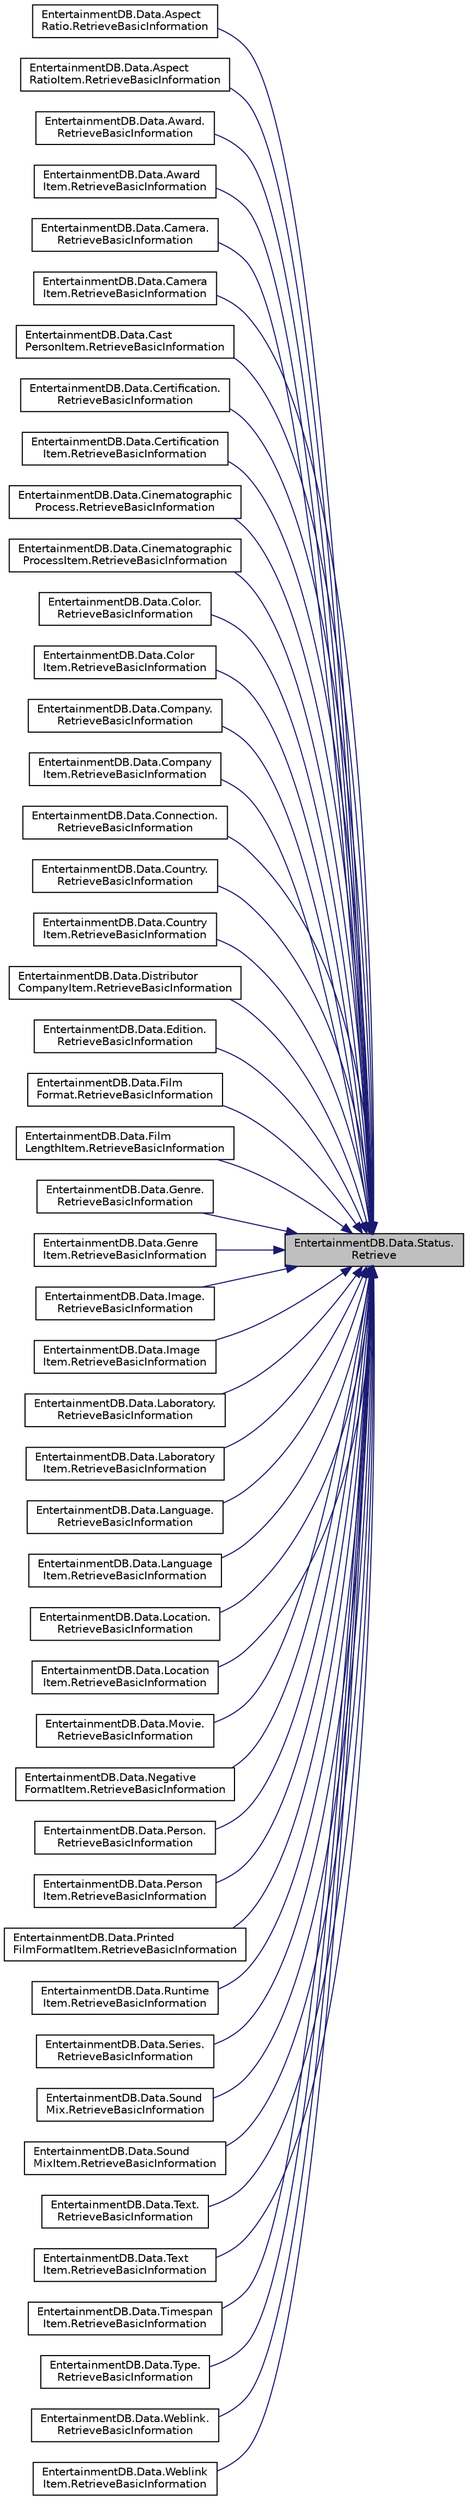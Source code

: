 digraph "EntertainmentDB.Data.Status.Retrieve"
{
 // LATEX_PDF_SIZE
  edge [fontname="Helvetica",fontsize="10",labelfontname="Helvetica",labelfontsize="10"];
  node [fontname="Helvetica",fontsize="10",shape=record];
  rankdir="RL";
  Node1 [label="EntertainmentDB.Data.Status.\lRetrieve",height=0.2,width=0.4,color="black", fillcolor="grey75", style="filled", fontcolor="black",tooltip="Retrieves the information of the status from the database."];
  Node1 -> Node2 [dir="back",color="midnightblue",fontsize="10",style="solid",fontname="Helvetica"];
  Node2 [label="EntertainmentDB.Data.Aspect\lRatio.RetrieveBasicInformation",height=0.2,width=0.4,color="black", fillcolor="white", style="filled",URL="$d4/d02/class_entertainment_d_b_1_1_data_1_1_aspect_ratio.html#a1d90a5dfa6df9b36f5030efa31a42917",tooltip="Retrieves the basic information of the aspect ratio from the database."];
  Node1 -> Node3 [dir="back",color="midnightblue",fontsize="10",style="solid",fontname="Helvetica"];
  Node3 [label="EntertainmentDB.Data.Aspect\lRatioItem.RetrieveBasicInformation",height=0.2,width=0.4,color="black", fillcolor="white", style="filled",URL="$df/d14/class_entertainment_d_b_1_1_data_1_1_aspect_ratio_item.html#a98149e7bb5369669a2851d7718392222",tooltip="Retrieves the basic information of the aspect ratio item from the database."];
  Node1 -> Node4 [dir="back",color="midnightblue",fontsize="10",style="solid",fontname="Helvetica"];
  Node4 [label="EntertainmentDB.Data.Award.\lRetrieveBasicInformation",height=0.2,width=0.4,color="black", fillcolor="white", style="filled",URL="$d5/db0/class_entertainment_d_b_1_1_data_1_1_award.html#ad634afbd0ef7e4bb59baa94326f31109",tooltip="Retrieves the basic information of the award from the database."];
  Node1 -> Node5 [dir="back",color="midnightblue",fontsize="10",style="solid",fontname="Helvetica"];
  Node5 [label="EntertainmentDB.Data.Award\lItem.RetrieveBasicInformation",height=0.2,width=0.4,color="black", fillcolor="white", style="filled",URL="$d7/d1c/class_entertainment_d_b_1_1_data_1_1_award_item.html#a1a5c132fb0c9ef18a526f364935cc144",tooltip="Retrieves the basic information of the award item from the database."];
  Node1 -> Node6 [dir="back",color="midnightblue",fontsize="10",style="solid",fontname="Helvetica"];
  Node6 [label="EntertainmentDB.Data.Camera.\lRetrieveBasicInformation",height=0.2,width=0.4,color="black", fillcolor="white", style="filled",URL="$d2/d7a/class_entertainment_d_b_1_1_data_1_1_camera.html#a7c84a06924f08d5f9b156c0a4e8d96d9",tooltip="Retrieves the basic information of the camera from the database."];
  Node1 -> Node7 [dir="back",color="midnightblue",fontsize="10",style="solid",fontname="Helvetica"];
  Node7 [label="EntertainmentDB.Data.Camera\lItem.RetrieveBasicInformation",height=0.2,width=0.4,color="black", fillcolor="white", style="filled",URL="$d9/dcf/class_entertainment_d_b_1_1_data_1_1_camera_item.html#ae722dacaa5c67b0c688bb14d462ce811",tooltip="Retrieves the basic information of the camera item from the database."];
  Node1 -> Node8 [dir="back",color="midnightblue",fontsize="10",style="solid",fontname="Helvetica"];
  Node8 [label="EntertainmentDB.Data.Cast\lPersonItem.RetrieveBasicInformation",height=0.2,width=0.4,color="black", fillcolor="white", style="filled",URL="$d9/d7a/class_entertainment_d_b_1_1_data_1_1_cast_person_item.html#a01934432393460b79d1164ef74b149e9",tooltip="Retrieves the basic information of the person item from the database."];
  Node1 -> Node9 [dir="back",color="midnightblue",fontsize="10",style="solid",fontname="Helvetica"];
  Node9 [label="EntertainmentDB.Data.Certification.\lRetrieveBasicInformation",height=0.2,width=0.4,color="black", fillcolor="white", style="filled",URL="$d6/d2c/class_entertainment_d_b_1_1_data_1_1_certification.html#a0c0a18755f46b54204da5a9d393975b5",tooltip="Retrieves the basic information of the certification from the database."];
  Node1 -> Node10 [dir="back",color="midnightblue",fontsize="10",style="solid",fontname="Helvetica"];
  Node10 [label="EntertainmentDB.Data.Certification\lItem.RetrieveBasicInformation",height=0.2,width=0.4,color="black", fillcolor="white", style="filled",URL="$d3/d37/class_entertainment_d_b_1_1_data_1_1_certification_item.html#a5c0a0ecfbf14e9acada18b2dea89ea1d",tooltip="Retrieves the basic information of the certification item from the database."];
  Node1 -> Node11 [dir="back",color="midnightblue",fontsize="10",style="solid",fontname="Helvetica"];
  Node11 [label="EntertainmentDB.Data.Cinematographic\lProcess.RetrieveBasicInformation",height=0.2,width=0.4,color="black", fillcolor="white", style="filled",URL="$df/d53/class_entertainment_d_b_1_1_data_1_1_cinematographic_process.html#a857a289917586f4804697b9a0f07a21f",tooltip="Retrieves the basic information of the cinematographic process from the database."];
  Node1 -> Node12 [dir="back",color="midnightblue",fontsize="10",style="solid",fontname="Helvetica"];
  Node12 [label="EntertainmentDB.Data.Cinematographic\lProcessItem.RetrieveBasicInformation",height=0.2,width=0.4,color="black", fillcolor="white", style="filled",URL="$d3/d8c/class_entertainment_d_b_1_1_data_1_1_cinematographic_process_item.html#a0c947db52142824fde82b63327289c9e",tooltip="Retrieves the basic information of the cinematographic process item from the database."];
  Node1 -> Node13 [dir="back",color="midnightblue",fontsize="10",style="solid",fontname="Helvetica"];
  Node13 [label="EntertainmentDB.Data.Color.\lRetrieveBasicInformation",height=0.2,width=0.4,color="black", fillcolor="white", style="filled",URL="$db/dcb/class_entertainment_d_b_1_1_data_1_1_color.html#a35bab4dec4d0aa22b51655e79990603b",tooltip="Retrieves the basic information of the color from the database."];
  Node1 -> Node14 [dir="back",color="midnightblue",fontsize="10",style="solid",fontname="Helvetica"];
  Node14 [label="EntertainmentDB.Data.Color\lItem.RetrieveBasicInformation",height=0.2,width=0.4,color="black", fillcolor="white", style="filled",URL="$dd/d82/class_entertainment_d_b_1_1_data_1_1_color_item.html#abf0f7bed535c806ef134c3f7e5477efa",tooltip="Retrieves the basic information of the color item from the database."];
  Node1 -> Node15 [dir="back",color="midnightblue",fontsize="10",style="solid",fontname="Helvetica"];
  Node15 [label="EntertainmentDB.Data.Company.\lRetrieveBasicInformation",height=0.2,width=0.4,color="black", fillcolor="white", style="filled",URL="$df/d8a/class_entertainment_d_b_1_1_data_1_1_company.html#aaed4c690d86503ba6953f9bb4cec8ec1",tooltip="Retrieves the basic information of the company from the database."];
  Node1 -> Node16 [dir="back",color="midnightblue",fontsize="10",style="solid",fontname="Helvetica"];
  Node16 [label="EntertainmentDB.Data.Company\lItem.RetrieveBasicInformation",height=0.2,width=0.4,color="black", fillcolor="white", style="filled",URL="$d4/de2/class_entertainment_d_b_1_1_data_1_1_company_item.html#a600a48dcd507c415a8ca2f6ea225e589",tooltip="Retrieves the basic information of the company item from the database."];
  Node1 -> Node17 [dir="back",color="midnightblue",fontsize="10",style="solid",fontname="Helvetica"];
  Node17 [label="EntertainmentDB.Data.Connection.\lRetrieveBasicInformation",height=0.2,width=0.4,color="black", fillcolor="white", style="filled",URL="$dc/db2/class_entertainment_d_b_1_1_data_1_1_connection.html#a80fcc86d236307a860ab6a34f32fafa6",tooltip="Retrieves the basic information of the connection from the database."];
  Node1 -> Node18 [dir="back",color="midnightblue",fontsize="10",style="solid",fontname="Helvetica"];
  Node18 [label="EntertainmentDB.Data.Country.\lRetrieveBasicInformation",height=0.2,width=0.4,color="black", fillcolor="white", style="filled",URL="$d5/da7/class_entertainment_d_b_1_1_data_1_1_country.html#ab575736b70887507a87b633491c92511",tooltip="Retrieves the basic information of the country from the database."];
  Node1 -> Node19 [dir="back",color="midnightblue",fontsize="10",style="solid",fontname="Helvetica"];
  Node19 [label="EntertainmentDB.Data.Country\lItem.RetrieveBasicInformation",height=0.2,width=0.4,color="black", fillcolor="white", style="filled",URL="$de/ddd/class_entertainment_d_b_1_1_data_1_1_country_item.html#ac545d34c49f9a335c175990645afd400",tooltip="Retrieves the basic information of the country item from the database."];
  Node1 -> Node20 [dir="back",color="midnightblue",fontsize="10",style="solid",fontname="Helvetica"];
  Node20 [label="EntertainmentDB.Data.Distributor\lCompanyItem.RetrieveBasicInformation",height=0.2,width=0.4,color="black", fillcolor="white", style="filled",URL="$d3/deb/class_entertainment_d_b_1_1_data_1_1_distributor_company_item.html#a5392a19848ef755d50559584a40aeb4b",tooltip="Retrieves the basic information of the person item from the database."];
  Node1 -> Node21 [dir="back",color="midnightblue",fontsize="10",style="solid",fontname="Helvetica"];
  Node21 [label="EntertainmentDB.Data.Edition.\lRetrieveBasicInformation",height=0.2,width=0.4,color="black", fillcolor="white", style="filled",URL="$de/d9a/class_entertainment_d_b_1_1_data_1_1_edition.html#a2a455935c77c083888dfc735c28ede1a",tooltip="Retrieves the basic information of the edition from the database."];
  Node1 -> Node22 [dir="back",color="midnightblue",fontsize="10",style="solid",fontname="Helvetica"];
  Node22 [label="EntertainmentDB.Data.Film\lFormat.RetrieveBasicInformation",height=0.2,width=0.4,color="black", fillcolor="white", style="filled",URL="$de/dc4/class_entertainment_d_b_1_1_data_1_1_film_format.html#af86bc0ca4b57c1775716cfd920994083",tooltip="Retrieves the basic information of the film format from the database."];
  Node1 -> Node23 [dir="back",color="midnightblue",fontsize="10",style="solid",fontname="Helvetica"];
  Node23 [label="EntertainmentDB.Data.Film\lLengthItem.RetrieveBasicInformation",height=0.2,width=0.4,color="black", fillcolor="white", style="filled",URL="$db/d9f/class_entertainment_d_b_1_1_data_1_1_film_length_item.html#aa62e06a37eafee8853dcd365ae923939",tooltip="Retrieves the basic information of the film length item from the database."];
  Node1 -> Node24 [dir="back",color="midnightblue",fontsize="10",style="solid",fontname="Helvetica"];
  Node24 [label="EntertainmentDB.Data.Genre.\lRetrieveBasicInformation",height=0.2,width=0.4,color="black", fillcolor="white", style="filled",URL="$da/df9/class_entertainment_d_b_1_1_data_1_1_genre.html#a1380da5aac0c61aaee6251d136f1ad05",tooltip="Retrieves the basic information of the genre from the database."];
  Node1 -> Node25 [dir="back",color="midnightblue",fontsize="10",style="solid",fontname="Helvetica"];
  Node25 [label="EntertainmentDB.Data.Genre\lItem.RetrieveBasicInformation",height=0.2,width=0.4,color="black", fillcolor="white", style="filled",URL="$de/df1/class_entertainment_d_b_1_1_data_1_1_genre_item.html#a9057f39c0b172d7d85992371bd55d1e4",tooltip="Retrieves the basic information of the genre item from the database."];
  Node1 -> Node26 [dir="back",color="midnightblue",fontsize="10",style="solid",fontname="Helvetica"];
  Node26 [label="EntertainmentDB.Data.Image.\lRetrieveBasicInformation",height=0.2,width=0.4,color="black", fillcolor="white", style="filled",URL="$d0/dee/class_entertainment_d_b_1_1_data_1_1_image.html#a0f80388678059aeda859ad5a192ee20f",tooltip="Retrieves the basic information of the image from the database."];
  Node1 -> Node27 [dir="back",color="midnightblue",fontsize="10",style="solid",fontname="Helvetica"];
  Node27 [label="EntertainmentDB.Data.Image\lItem.RetrieveBasicInformation",height=0.2,width=0.4,color="black", fillcolor="white", style="filled",URL="$d8/d47/class_entertainment_d_b_1_1_data_1_1_image_item.html#aa0b3bb7b0f791fd919163b0bbe30c7c8",tooltip="Retrieves the basic information of the image item from the database."];
  Node1 -> Node28 [dir="back",color="midnightblue",fontsize="10",style="solid",fontname="Helvetica"];
  Node28 [label="EntertainmentDB.Data.Laboratory.\lRetrieveBasicInformation",height=0.2,width=0.4,color="black", fillcolor="white", style="filled",URL="$d7/d28/class_entertainment_d_b_1_1_data_1_1_laboratory.html#a2443fe77a0c4aacedc386de9b1fd0843",tooltip="Retrieves the basic information of the laboratory from the database."];
  Node1 -> Node29 [dir="back",color="midnightblue",fontsize="10",style="solid",fontname="Helvetica"];
  Node29 [label="EntertainmentDB.Data.Laboratory\lItem.RetrieveBasicInformation",height=0.2,width=0.4,color="black", fillcolor="white", style="filled",URL="$dc/d25/class_entertainment_d_b_1_1_data_1_1_laboratory_item.html#acc51e62507579ee0690472becfa1b277",tooltip="Retrieves the basic information of the laboratory item from the database."];
  Node1 -> Node30 [dir="back",color="midnightblue",fontsize="10",style="solid",fontname="Helvetica"];
  Node30 [label="EntertainmentDB.Data.Language.\lRetrieveBasicInformation",height=0.2,width=0.4,color="black", fillcolor="white", style="filled",URL="$d8/d45/class_entertainment_d_b_1_1_data_1_1_language.html#ad875a008b73c3d40c4c5662b2282bf24",tooltip="Retrieves the basic information of the language from the database."];
  Node1 -> Node31 [dir="back",color="midnightblue",fontsize="10",style="solid",fontname="Helvetica"];
  Node31 [label="EntertainmentDB.Data.Language\lItem.RetrieveBasicInformation",height=0.2,width=0.4,color="black", fillcolor="white", style="filled",URL="$d4/d4f/class_entertainment_d_b_1_1_data_1_1_language_item.html#a2a83f503709a9934ee8d2466ac4904c4",tooltip="Retrieves the basic information of the language item from the database."];
  Node1 -> Node32 [dir="back",color="midnightblue",fontsize="10",style="solid",fontname="Helvetica"];
  Node32 [label="EntertainmentDB.Data.Location.\lRetrieveBasicInformation",height=0.2,width=0.4,color="black", fillcolor="white", style="filled",URL="$de/ddc/class_entertainment_d_b_1_1_data_1_1_location.html#a21d837db152dd284af02af48bcde6bd8",tooltip="Retrieves the basic information of the location from the database."];
  Node1 -> Node33 [dir="back",color="midnightblue",fontsize="10",style="solid",fontname="Helvetica"];
  Node33 [label="EntertainmentDB.Data.Location\lItem.RetrieveBasicInformation",height=0.2,width=0.4,color="black", fillcolor="white", style="filled",URL="$d5/d74/class_entertainment_d_b_1_1_data_1_1_location_item.html#aac3263958089972aa6438d533a1df4de",tooltip="Retrieves the basic information of the location item from the database."];
  Node1 -> Node34 [dir="back",color="midnightblue",fontsize="10",style="solid",fontname="Helvetica"];
  Node34 [label="EntertainmentDB.Data.Movie.\lRetrieveBasicInformation",height=0.2,width=0.4,color="black", fillcolor="white", style="filled",URL="$dd/d21/class_entertainment_d_b_1_1_data_1_1_movie.html#ada6ab644ba28095a3870a88344b8cd07",tooltip="Retrieves the basic information of the movie from the database."];
  Node1 -> Node35 [dir="back",color="midnightblue",fontsize="10",style="solid",fontname="Helvetica"];
  Node35 [label="EntertainmentDB.Data.Negative\lFormatItem.RetrieveBasicInformation",height=0.2,width=0.4,color="black", fillcolor="white", style="filled",URL="$d5/d5c/class_entertainment_d_b_1_1_data_1_1_negative_format_item.html#af0bf639e4c480987fe86b386ba06e007",tooltip="Retrieves the basic information of the negative format item from the database."];
  Node1 -> Node36 [dir="back",color="midnightblue",fontsize="10",style="solid",fontname="Helvetica"];
  Node36 [label="EntertainmentDB.Data.Person.\lRetrieveBasicInformation",height=0.2,width=0.4,color="black", fillcolor="white", style="filled",URL="$d2/d0f/class_entertainment_d_b_1_1_data_1_1_person.html#ac90ab774bb3079cf8f391724bbf72ba3",tooltip="Retrieves the basic information of the person from the database."];
  Node1 -> Node37 [dir="back",color="midnightblue",fontsize="10",style="solid",fontname="Helvetica"];
  Node37 [label="EntertainmentDB.Data.Person\lItem.RetrieveBasicInformation",height=0.2,width=0.4,color="black", fillcolor="white", style="filled",URL="$dd/d3b/class_entertainment_d_b_1_1_data_1_1_person_item.html#a9121eea2233ca0758c954b3ec3d64e2b",tooltip="Retrieves the basic information of the person item from the database."];
  Node1 -> Node38 [dir="back",color="midnightblue",fontsize="10",style="solid",fontname="Helvetica"];
  Node38 [label="EntertainmentDB.Data.Printed\lFilmFormatItem.RetrieveBasicInformation",height=0.2,width=0.4,color="black", fillcolor="white", style="filled",URL="$d2/d4a/class_entertainment_d_b_1_1_data_1_1_printed_film_format_item.html#a28f7b9345616b377d504d52271620b7f",tooltip="Retrieves the basic information of the printed film format item from the database."];
  Node1 -> Node39 [dir="back",color="midnightblue",fontsize="10",style="solid",fontname="Helvetica"];
  Node39 [label="EntertainmentDB.Data.Runtime\lItem.RetrieveBasicInformation",height=0.2,width=0.4,color="black", fillcolor="white", style="filled",URL="$db/d8d/class_entertainment_d_b_1_1_data_1_1_runtime_item.html#a6d0811e3c028aedb920e2622681c87c4",tooltip="Retrieves the basic information of the runtime item from the database."];
  Node1 -> Node40 [dir="back",color="midnightblue",fontsize="10",style="solid",fontname="Helvetica"];
  Node40 [label="EntertainmentDB.Data.Series.\lRetrieveBasicInformation",height=0.2,width=0.4,color="black", fillcolor="white", style="filled",URL="$dc/d89/class_entertainment_d_b_1_1_data_1_1_series.html#a67ef335f40842cb15d9e924087ad42ee",tooltip="Retrieves the basic information of the series from the database."];
  Node1 -> Node41 [dir="back",color="midnightblue",fontsize="10",style="solid",fontname="Helvetica"];
  Node41 [label="EntertainmentDB.Data.Sound\lMix.RetrieveBasicInformation",height=0.2,width=0.4,color="black", fillcolor="white", style="filled",URL="$d2/d74/class_entertainment_d_b_1_1_data_1_1_sound_mix.html#a59955a92c8d48de28f690c10898cbe3a",tooltip="Retrieves the basic information of the sound mix from the database."];
  Node1 -> Node42 [dir="back",color="midnightblue",fontsize="10",style="solid",fontname="Helvetica"];
  Node42 [label="EntertainmentDB.Data.Sound\lMixItem.RetrieveBasicInformation",height=0.2,width=0.4,color="black", fillcolor="white", style="filled",URL="$d5/d1f/class_entertainment_d_b_1_1_data_1_1_sound_mix_item.html#af1744f8c814838d275457373ce73db59",tooltip="Retrieves the basic information of the sound mix item from the database."];
  Node1 -> Node43 [dir="back",color="midnightblue",fontsize="10",style="solid",fontname="Helvetica"];
  Node43 [label="EntertainmentDB.Data.Text.\lRetrieveBasicInformation",height=0.2,width=0.4,color="black", fillcolor="white", style="filled",URL="$da/dad/class_entertainment_d_b_1_1_data_1_1_text.html#a8b4bfd276aed00d364423dfe8cf30086",tooltip="Retrieves the basic information of the text from the database."];
  Node1 -> Node44 [dir="back",color="midnightblue",fontsize="10",style="solid",fontname="Helvetica"];
  Node44 [label="EntertainmentDB.Data.Text\lItem.RetrieveBasicInformation",height=0.2,width=0.4,color="black", fillcolor="white", style="filled",URL="$dd/d76/class_entertainment_d_b_1_1_data_1_1_text_item.html#a0b911bbeef420dc02b47544567f567d6",tooltip="Retrieves the basic information of the text item from the database."];
  Node1 -> Node45 [dir="back",color="midnightblue",fontsize="10",style="solid",fontname="Helvetica"];
  Node45 [label="EntertainmentDB.Data.Timespan\lItem.RetrieveBasicInformation",height=0.2,width=0.4,color="black", fillcolor="white", style="filled",URL="$d0/da8/class_entertainment_d_b_1_1_data_1_1_timespan_item.html#a8747e2012692ec812909731f06496e76",tooltip="Retrieves the basic information of the time span item from the database."];
  Node1 -> Node46 [dir="back",color="midnightblue",fontsize="10",style="solid",fontname="Helvetica"];
  Node46 [label="EntertainmentDB.Data.Type.\lRetrieveBasicInformation",height=0.2,width=0.4,color="black", fillcolor="white", style="filled",URL="$d6/d04/class_entertainment_d_b_1_1_data_1_1_type.html#ab08550e0d6ba063535de912d89acba24",tooltip="Retrieves the basic information of the type from the database."];
  Node1 -> Node47 [dir="back",color="midnightblue",fontsize="10",style="solid",fontname="Helvetica"];
  Node47 [label="EntertainmentDB.Data.Weblink.\lRetrieveBasicInformation",height=0.2,width=0.4,color="black", fillcolor="white", style="filled",URL="$db/d1e/class_entertainment_d_b_1_1_data_1_1_weblink.html#ad0c0ec14001afd83bf3625e063f08d60",tooltip="Retrieves the basic information of the weblink from the database."];
  Node1 -> Node48 [dir="back",color="midnightblue",fontsize="10",style="solid",fontname="Helvetica"];
  Node48 [label="EntertainmentDB.Data.Weblink\lItem.RetrieveBasicInformation",height=0.2,width=0.4,color="black", fillcolor="white", style="filled",URL="$d0/de6/class_entertainment_d_b_1_1_data_1_1_weblink_item.html#a4310e1ccc53a69168612c240924a0ba6",tooltip="Retrieves the basic information of the weblink item from the database."];
}
